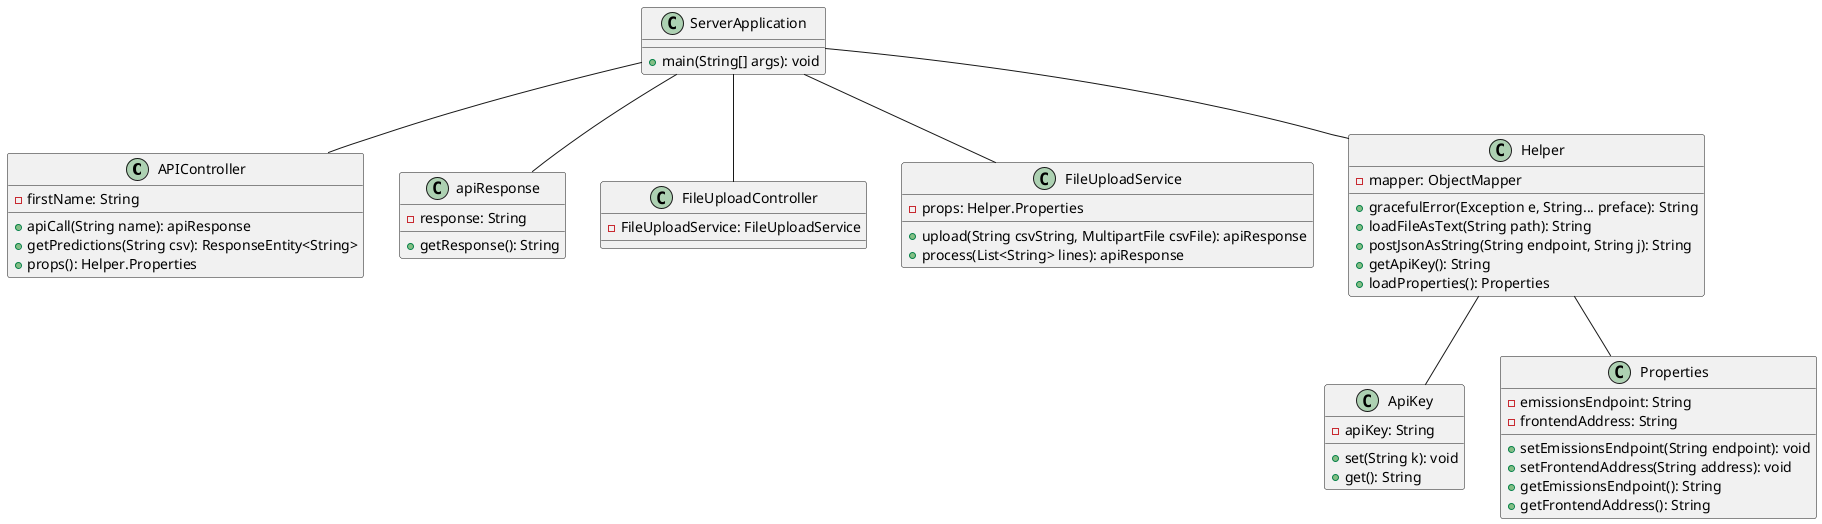 @startuml
class APIController{
    -firstName: String
    +apiCall(String name): apiResponse
    +getPredictions(String csv): ResponseEntity<String>
    +props(): Helper.Properties
}

class apiResponse{
    -response: String
    +getResponse(): String
}

class FileUploadController{
    -FileUploadService: FileUploadService
}

class FileUploadService{
    -props: Helper.Properties
    +upload(String csvString, MultipartFile csvFile): apiResponse
    +process(List<String> lines): apiResponse
}

class Helper{
    -mapper: ObjectMapper
    +gracefulError(Exception e, String... preface): String
    +loadFileAsText(String path): String
    +postJsonAsString(String endpoint, String j): String
    +getApiKey(): String
    +loadProperties(): Properties
}

class ApiKey{
    -apiKey: String
    +set(String k): void
    +get(): String
}

class Properties{
    -emissionsEndpoint: String
    -frontendAddress: String
    +setEmissionsEndpoint(String endpoint): void
    +setFrontendAddress(String address): void
    +getEmissionsEndpoint(): String
    +getFrontendAddress(): String
}

Helper -- ApiKey
Helper -- Properties

class ServerApplication{
    +main(String[] args): void
}

ServerApplication -- FileUploadController
ServerApplication -- FileUploadService
ServerApplication -- apiResponse
ServerApplication -- APIController
ServerApplication -- Helper
@enduml